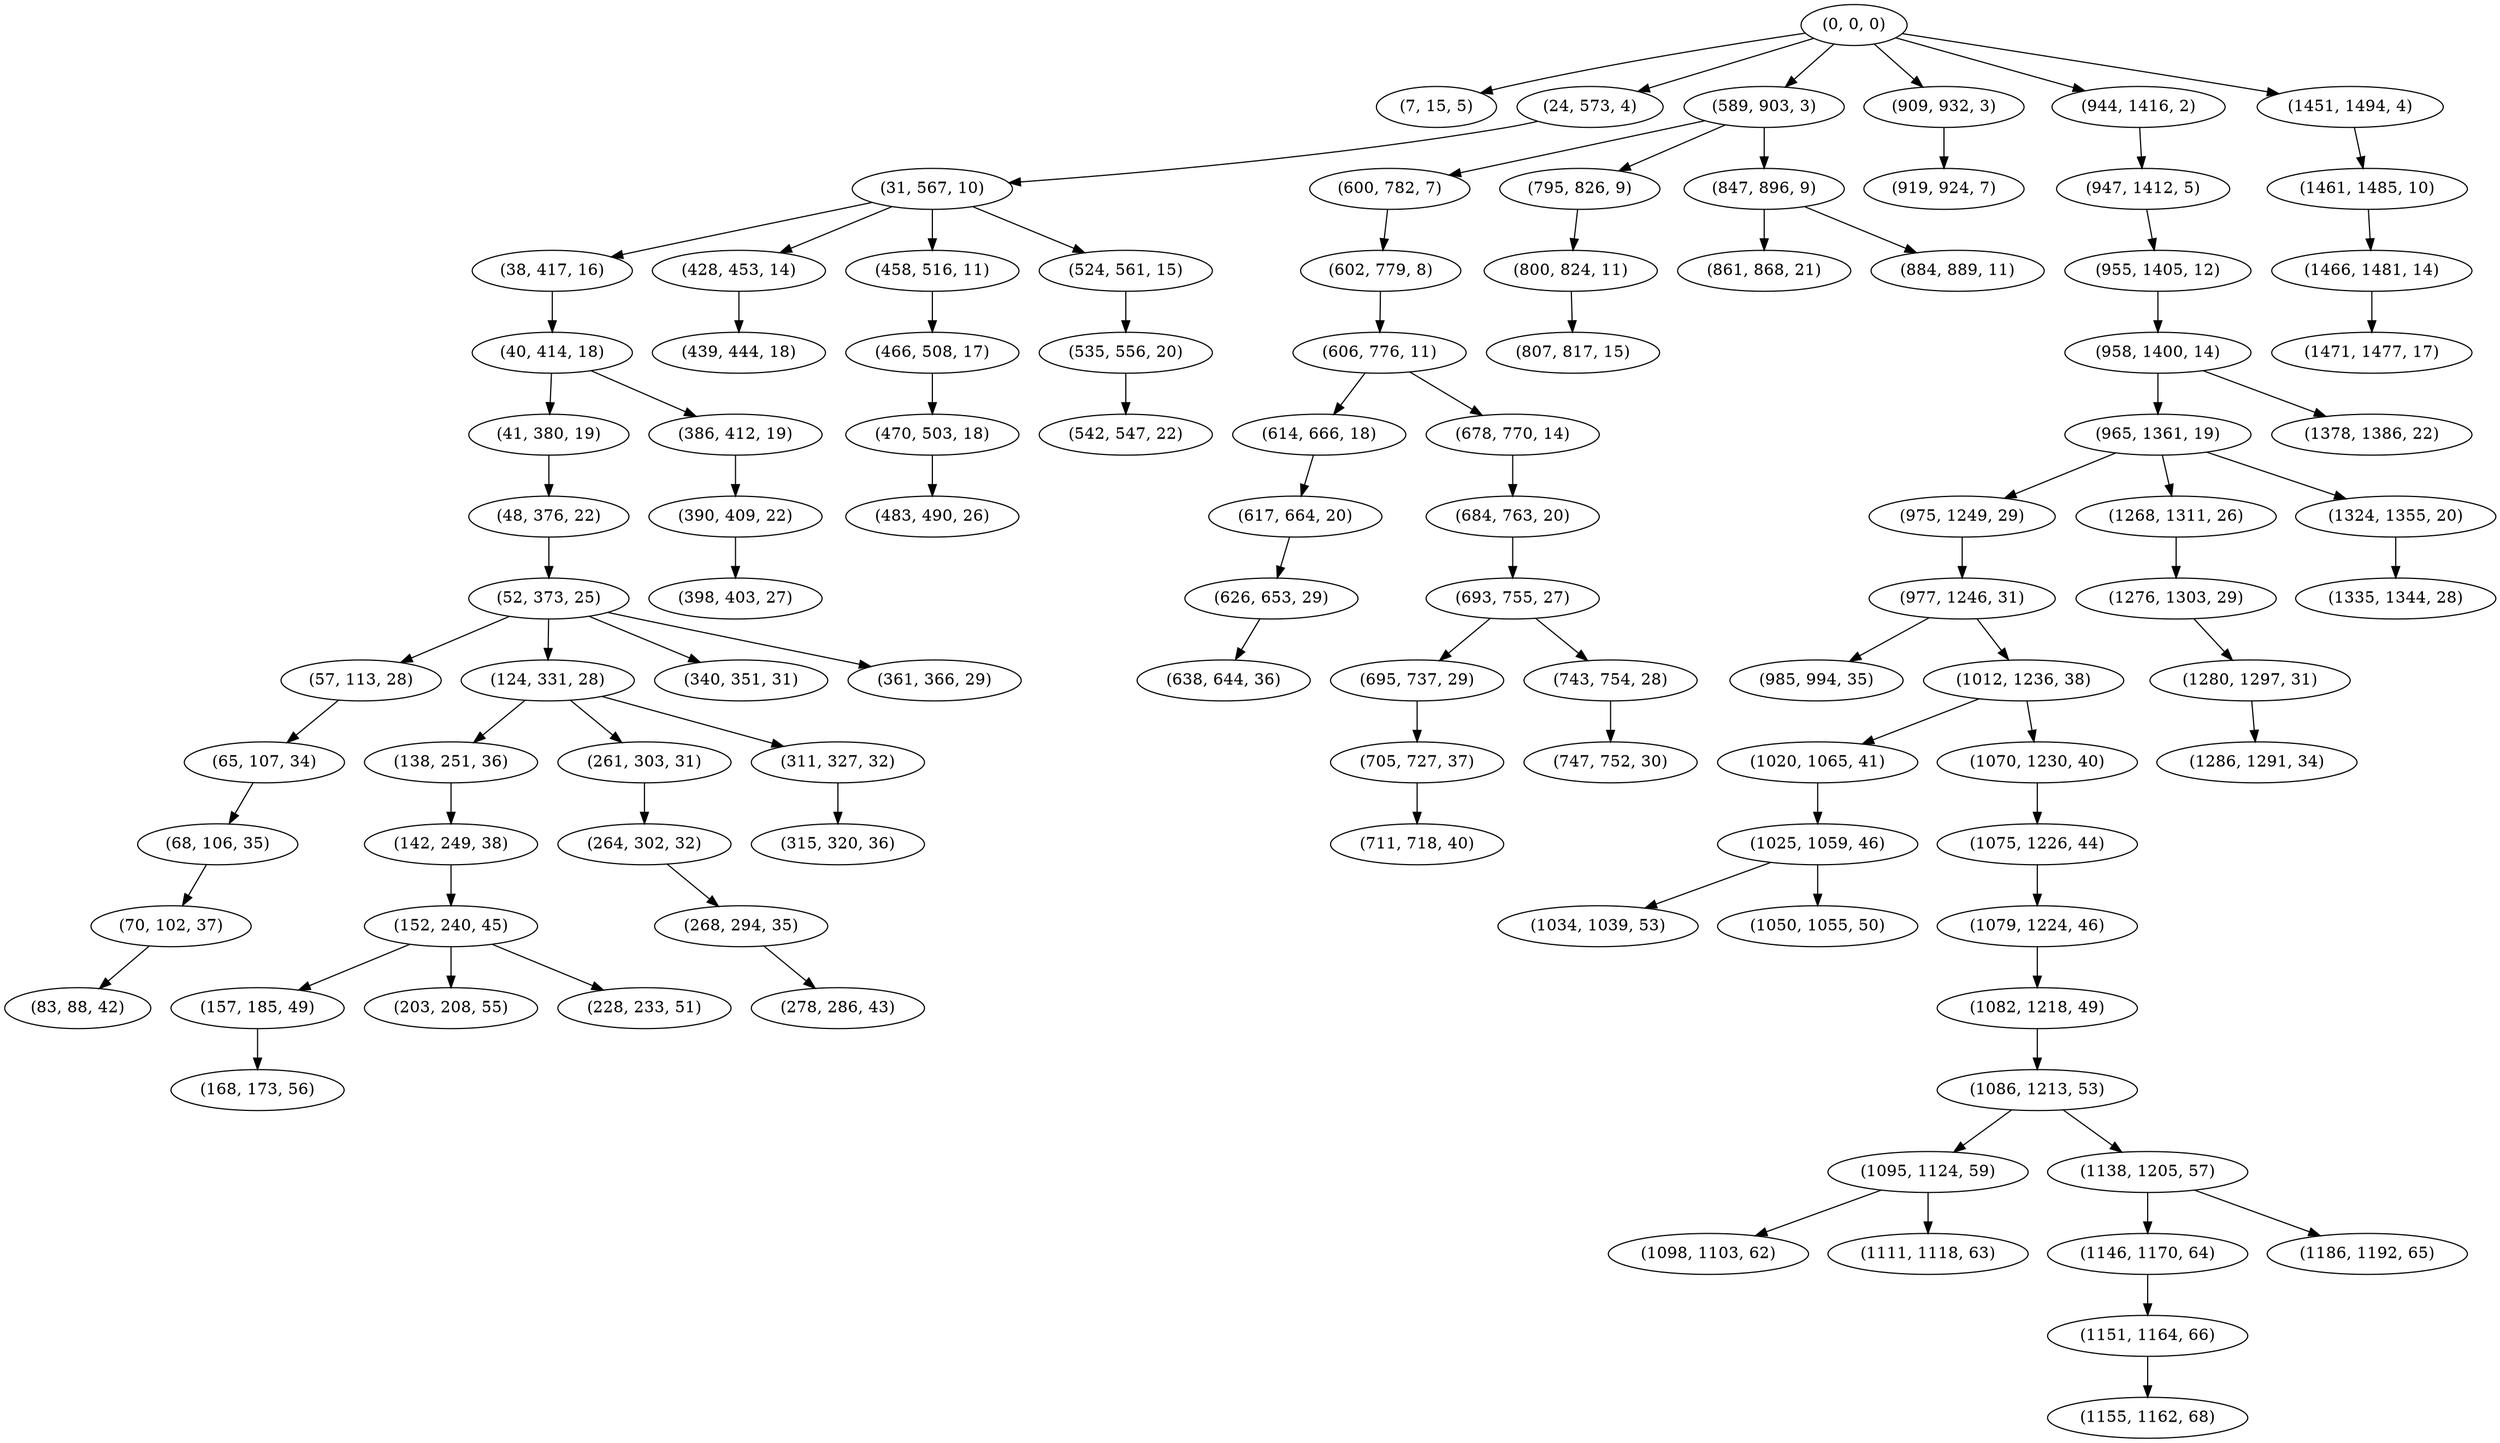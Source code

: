 digraph tree {
    "(0, 0, 0)";
    "(7, 15, 5)";
    "(24, 573, 4)";
    "(31, 567, 10)";
    "(38, 417, 16)";
    "(40, 414, 18)";
    "(41, 380, 19)";
    "(48, 376, 22)";
    "(52, 373, 25)";
    "(57, 113, 28)";
    "(65, 107, 34)";
    "(68, 106, 35)";
    "(70, 102, 37)";
    "(83, 88, 42)";
    "(124, 331, 28)";
    "(138, 251, 36)";
    "(142, 249, 38)";
    "(152, 240, 45)";
    "(157, 185, 49)";
    "(168, 173, 56)";
    "(203, 208, 55)";
    "(228, 233, 51)";
    "(261, 303, 31)";
    "(264, 302, 32)";
    "(268, 294, 35)";
    "(278, 286, 43)";
    "(311, 327, 32)";
    "(315, 320, 36)";
    "(340, 351, 31)";
    "(361, 366, 29)";
    "(386, 412, 19)";
    "(390, 409, 22)";
    "(398, 403, 27)";
    "(428, 453, 14)";
    "(439, 444, 18)";
    "(458, 516, 11)";
    "(466, 508, 17)";
    "(470, 503, 18)";
    "(483, 490, 26)";
    "(524, 561, 15)";
    "(535, 556, 20)";
    "(542, 547, 22)";
    "(589, 903, 3)";
    "(600, 782, 7)";
    "(602, 779, 8)";
    "(606, 776, 11)";
    "(614, 666, 18)";
    "(617, 664, 20)";
    "(626, 653, 29)";
    "(638, 644, 36)";
    "(678, 770, 14)";
    "(684, 763, 20)";
    "(693, 755, 27)";
    "(695, 737, 29)";
    "(705, 727, 37)";
    "(711, 718, 40)";
    "(743, 754, 28)";
    "(747, 752, 30)";
    "(795, 826, 9)";
    "(800, 824, 11)";
    "(807, 817, 15)";
    "(847, 896, 9)";
    "(861, 868, 21)";
    "(884, 889, 11)";
    "(909, 932, 3)";
    "(919, 924, 7)";
    "(944, 1416, 2)";
    "(947, 1412, 5)";
    "(955, 1405, 12)";
    "(958, 1400, 14)";
    "(965, 1361, 19)";
    "(975, 1249, 29)";
    "(977, 1246, 31)";
    "(985, 994, 35)";
    "(1012, 1236, 38)";
    "(1020, 1065, 41)";
    "(1025, 1059, 46)";
    "(1034, 1039, 53)";
    "(1050, 1055, 50)";
    "(1070, 1230, 40)";
    "(1075, 1226, 44)";
    "(1079, 1224, 46)";
    "(1082, 1218, 49)";
    "(1086, 1213, 53)";
    "(1095, 1124, 59)";
    "(1098, 1103, 62)";
    "(1111, 1118, 63)";
    "(1138, 1205, 57)";
    "(1146, 1170, 64)";
    "(1151, 1164, 66)";
    "(1155, 1162, 68)";
    "(1186, 1192, 65)";
    "(1268, 1311, 26)";
    "(1276, 1303, 29)";
    "(1280, 1297, 31)";
    "(1286, 1291, 34)";
    "(1324, 1355, 20)";
    "(1335, 1344, 28)";
    "(1378, 1386, 22)";
    "(1451, 1494, 4)";
    "(1461, 1485, 10)";
    "(1466, 1481, 14)";
    "(1471, 1477, 17)";
    "(0, 0, 0)" -> "(7, 15, 5)";
    "(0, 0, 0)" -> "(24, 573, 4)";
    "(0, 0, 0)" -> "(589, 903, 3)";
    "(0, 0, 0)" -> "(909, 932, 3)";
    "(0, 0, 0)" -> "(944, 1416, 2)";
    "(0, 0, 0)" -> "(1451, 1494, 4)";
    "(24, 573, 4)" -> "(31, 567, 10)";
    "(31, 567, 10)" -> "(38, 417, 16)";
    "(31, 567, 10)" -> "(428, 453, 14)";
    "(31, 567, 10)" -> "(458, 516, 11)";
    "(31, 567, 10)" -> "(524, 561, 15)";
    "(38, 417, 16)" -> "(40, 414, 18)";
    "(40, 414, 18)" -> "(41, 380, 19)";
    "(40, 414, 18)" -> "(386, 412, 19)";
    "(41, 380, 19)" -> "(48, 376, 22)";
    "(48, 376, 22)" -> "(52, 373, 25)";
    "(52, 373, 25)" -> "(57, 113, 28)";
    "(52, 373, 25)" -> "(124, 331, 28)";
    "(52, 373, 25)" -> "(340, 351, 31)";
    "(52, 373, 25)" -> "(361, 366, 29)";
    "(57, 113, 28)" -> "(65, 107, 34)";
    "(65, 107, 34)" -> "(68, 106, 35)";
    "(68, 106, 35)" -> "(70, 102, 37)";
    "(70, 102, 37)" -> "(83, 88, 42)";
    "(124, 331, 28)" -> "(138, 251, 36)";
    "(124, 331, 28)" -> "(261, 303, 31)";
    "(124, 331, 28)" -> "(311, 327, 32)";
    "(138, 251, 36)" -> "(142, 249, 38)";
    "(142, 249, 38)" -> "(152, 240, 45)";
    "(152, 240, 45)" -> "(157, 185, 49)";
    "(152, 240, 45)" -> "(203, 208, 55)";
    "(152, 240, 45)" -> "(228, 233, 51)";
    "(157, 185, 49)" -> "(168, 173, 56)";
    "(261, 303, 31)" -> "(264, 302, 32)";
    "(264, 302, 32)" -> "(268, 294, 35)";
    "(268, 294, 35)" -> "(278, 286, 43)";
    "(311, 327, 32)" -> "(315, 320, 36)";
    "(386, 412, 19)" -> "(390, 409, 22)";
    "(390, 409, 22)" -> "(398, 403, 27)";
    "(428, 453, 14)" -> "(439, 444, 18)";
    "(458, 516, 11)" -> "(466, 508, 17)";
    "(466, 508, 17)" -> "(470, 503, 18)";
    "(470, 503, 18)" -> "(483, 490, 26)";
    "(524, 561, 15)" -> "(535, 556, 20)";
    "(535, 556, 20)" -> "(542, 547, 22)";
    "(589, 903, 3)" -> "(600, 782, 7)";
    "(589, 903, 3)" -> "(795, 826, 9)";
    "(589, 903, 3)" -> "(847, 896, 9)";
    "(600, 782, 7)" -> "(602, 779, 8)";
    "(602, 779, 8)" -> "(606, 776, 11)";
    "(606, 776, 11)" -> "(614, 666, 18)";
    "(606, 776, 11)" -> "(678, 770, 14)";
    "(614, 666, 18)" -> "(617, 664, 20)";
    "(617, 664, 20)" -> "(626, 653, 29)";
    "(626, 653, 29)" -> "(638, 644, 36)";
    "(678, 770, 14)" -> "(684, 763, 20)";
    "(684, 763, 20)" -> "(693, 755, 27)";
    "(693, 755, 27)" -> "(695, 737, 29)";
    "(693, 755, 27)" -> "(743, 754, 28)";
    "(695, 737, 29)" -> "(705, 727, 37)";
    "(705, 727, 37)" -> "(711, 718, 40)";
    "(743, 754, 28)" -> "(747, 752, 30)";
    "(795, 826, 9)" -> "(800, 824, 11)";
    "(800, 824, 11)" -> "(807, 817, 15)";
    "(847, 896, 9)" -> "(861, 868, 21)";
    "(847, 896, 9)" -> "(884, 889, 11)";
    "(909, 932, 3)" -> "(919, 924, 7)";
    "(944, 1416, 2)" -> "(947, 1412, 5)";
    "(947, 1412, 5)" -> "(955, 1405, 12)";
    "(955, 1405, 12)" -> "(958, 1400, 14)";
    "(958, 1400, 14)" -> "(965, 1361, 19)";
    "(958, 1400, 14)" -> "(1378, 1386, 22)";
    "(965, 1361, 19)" -> "(975, 1249, 29)";
    "(965, 1361, 19)" -> "(1268, 1311, 26)";
    "(965, 1361, 19)" -> "(1324, 1355, 20)";
    "(975, 1249, 29)" -> "(977, 1246, 31)";
    "(977, 1246, 31)" -> "(985, 994, 35)";
    "(977, 1246, 31)" -> "(1012, 1236, 38)";
    "(1012, 1236, 38)" -> "(1020, 1065, 41)";
    "(1012, 1236, 38)" -> "(1070, 1230, 40)";
    "(1020, 1065, 41)" -> "(1025, 1059, 46)";
    "(1025, 1059, 46)" -> "(1034, 1039, 53)";
    "(1025, 1059, 46)" -> "(1050, 1055, 50)";
    "(1070, 1230, 40)" -> "(1075, 1226, 44)";
    "(1075, 1226, 44)" -> "(1079, 1224, 46)";
    "(1079, 1224, 46)" -> "(1082, 1218, 49)";
    "(1082, 1218, 49)" -> "(1086, 1213, 53)";
    "(1086, 1213, 53)" -> "(1095, 1124, 59)";
    "(1086, 1213, 53)" -> "(1138, 1205, 57)";
    "(1095, 1124, 59)" -> "(1098, 1103, 62)";
    "(1095, 1124, 59)" -> "(1111, 1118, 63)";
    "(1138, 1205, 57)" -> "(1146, 1170, 64)";
    "(1138, 1205, 57)" -> "(1186, 1192, 65)";
    "(1146, 1170, 64)" -> "(1151, 1164, 66)";
    "(1151, 1164, 66)" -> "(1155, 1162, 68)";
    "(1268, 1311, 26)" -> "(1276, 1303, 29)";
    "(1276, 1303, 29)" -> "(1280, 1297, 31)";
    "(1280, 1297, 31)" -> "(1286, 1291, 34)";
    "(1324, 1355, 20)" -> "(1335, 1344, 28)";
    "(1451, 1494, 4)" -> "(1461, 1485, 10)";
    "(1461, 1485, 10)" -> "(1466, 1481, 14)";
    "(1466, 1481, 14)" -> "(1471, 1477, 17)";
}
